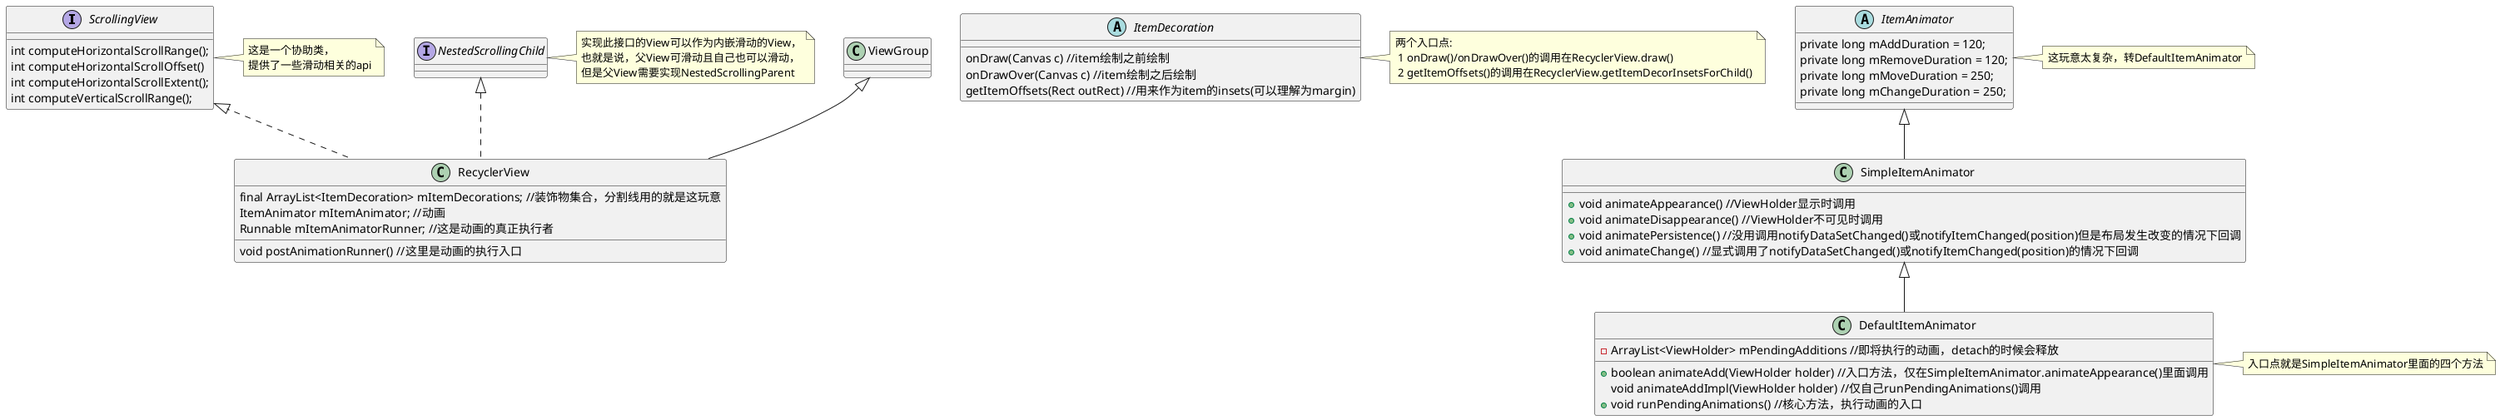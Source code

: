 @startuml
interface ScrollingView {
    int computeHorizontalScrollRange();
    int computeHorizontalScrollOffset()
    int computeHorizontalScrollExtent();
    int computeVerticalScrollRange();
}
note right of ScrollingView : 这是一个协助类，\n提供了一些滑动相关的api

interface NestedScrollingChild {
}
note right of NestedScrollingChild : 实现此接口的View可以作为内嵌滑动的View，\n也就是说，父View可滑动且自己也可以滑动，\n但是父View需要实现NestedScrollingParent

class RecyclerView {
    final ArrayList<ItemDecoration> mItemDecorations; //装饰物集合，分割线用的就是这玩意
    ItemAnimator mItemAnimator; //动画
    Runnable mItemAnimatorRunner; //这是动画的真正执行者



    void postAnimationRunner() //这里是动画的执行入口
}

ViewGroup <|-- RecyclerView
ScrollingView <|.. RecyclerView
NestedScrollingChild <|.. RecyclerView






















abstract class ItemDecoration {
    onDraw(Canvas c) //item绘制之前绘制
    onDrawOver(Canvas c) //item绘制之后绘制
    getItemOffsets(Rect outRect) //用来作为item的insets(可以理解为margin)
}
'ItemDecoration的工作原理:
'绘制item之前，先把onDraw()里面绘制的玩意绘制下来
'接着绘制item，使用getItemOffsets(Rect outRect)里面设置的值作为insets占着位置
'(说白了就是空着，因为空着，所以就漏出了onDraw()里面画的玩意，看着就像分割线似的)
'最后绘制onDrawOver(Canvas c)里面绘制的东西，这里不管绘制什么，都会盖在item上面
note right of ItemDecoration : 两个入口点:\n 1 onDraw()/onDrawOver()的调用在RecyclerView.draw() \n 2 getItemOffsets()的调用在RecyclerView.getItemDecorInsetsForChild()



abstract class ItemAnimator{
    private long mAddDuration = 120;
    private long mRemoveDuration = 120;
    private long mMoveDuration = 250;
    private long mChangeDuration = 250;
}
note right of ItemAnimator : 这玩意太复杂，转DefaultItemAnimator

class SimpleItemAnimator {
    +void animateAppearance() //ViewHolder显示时调用
    +void animateDisappearance() //ViewHolder不可见时调用
    +void animatePersistence() //没用调用notifyDataSetChanged()或notifyItemChanged(position)但是布局发生改变的情况下回调
    +void animateChange() //显式调用了notifyDataSetChanged()或notifyItemChanged(position)的情况下回调
}

class DefaultItemAnimator {
    -ArrayList<ViewHolder> mPendingAdditions //即将执行的动画，detach的时候会释放

    +boolean animateAdd(ViewHolder holder) //入口方法，仅在SimpleItemAnimator.animateAppearance()里面调用
    void animateAddImpl(ViewHolder holder) //仅自己runPendingAnimations()调用
    +void runPendingAnimations() //核心方法，执行动画的入口
}

ItemAnimator <|-- SimpleItemAnimator
SimpleItemAnimator <|-- DefaultItemAnimator

'工作流程
'1 存放动画:
'2 执行动画:
'3 释放动画:
'remove动画先执行，change和move并行执行，add动画最后执行
'这个流程比较简单，模块化的跟一下

note right of DefaultItemAnimator : 入口点就是SimpleItemAnimator里面的四个方法


@enduml